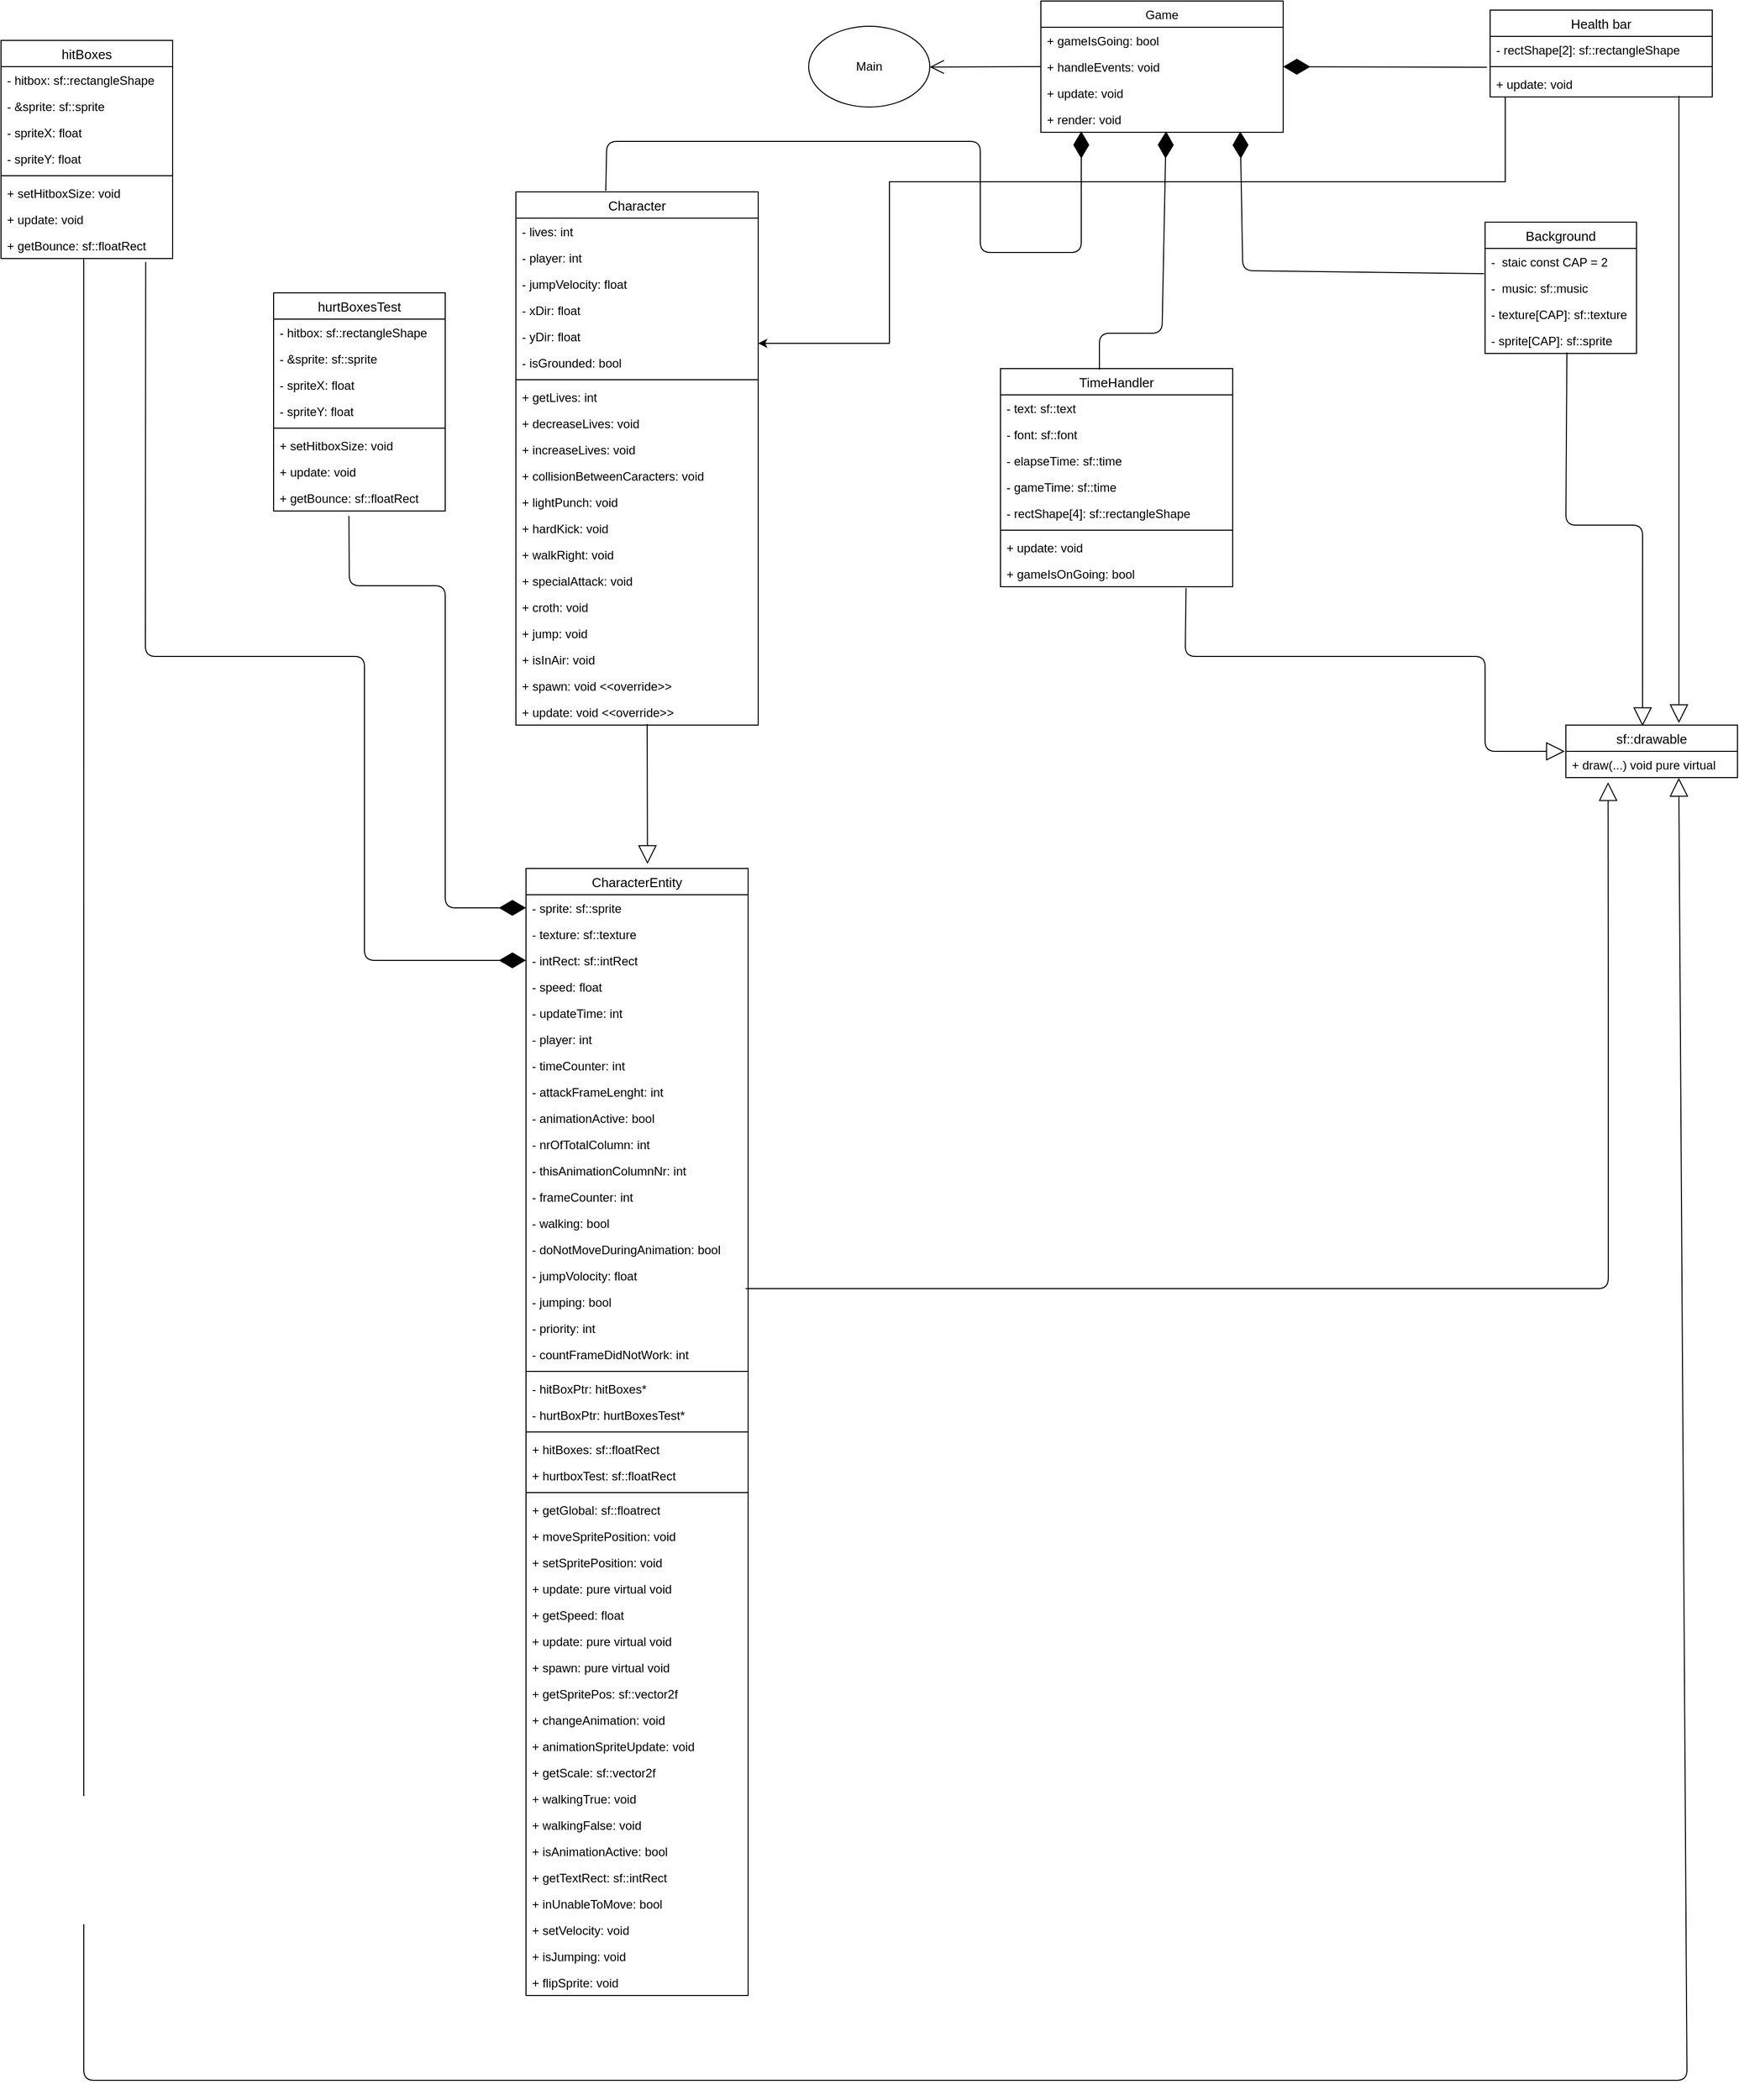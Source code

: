 <mxfile version="12.7.9" type="onedrive"><diagram id="WWzCPQltFEnrbW9hUA-q" name="Page-1"><mxGraphModel dx="2812" dy="794" grid="1" gridSize="10" guides="1" tooltips="1" connect="1" arrows="1" fold="1" page="1" pageScale="1" pageWidth="1390" pageHeight="980" math="0" shadow="0"><root><mxCell id="0"/><mxCell id="1" parent="0"/><mxCell id="LMRcSVB_osaFo1im_X2i-2" value="Main" style="ellipse;whiteSpace=wrap;html=1;" parent="1" vertex="1"><mxGeometry x="370" y="56" width="120" height="80" as="geometry"/></mxCell><mxCell id="LMRcSVB_osaFo1im_X2i-24" value="Game" style="swimlane;fontStyle=0;childLayout=stackLayout;horizontal=1;startSize=26;fillColor=none;horizontalStack=0;resizeParent=1;resizeParentMax=0;resizeLast=0;collapsible=1;marginBottom=0;" parent="1" vertex="1"><mxGeometry x="600" y="31" width="240" height="130" as="geometry"/></mxCell><mxCell id="LMRcSVB_osaFo1im_X2i-25" value="+ gameIsGoing: bool" style="text;strokeColor=none;fillColor=none;align=left;verticalAlign=top;spacingLeft=4;spacingRight=4;overflow=hidden;rotatable=0;points=[[0,0.5],[1,0.5]];portConstraint=eastwest;" parent="LMRcSVB_osaFo1im_X2i-24" vertex="1"><mxGeometry y="26" width="240" height="26" as="geometry"/></mxCell><mxCell id="LMRcSVB_osaFo1im_X2i-26" value="+ handleEvents: void" style="text;strokeColor=none;fillColor=none;align=left;verticalAlign=top;spacingLeft=4;spacingRight=4;overflow=hidden;rotatable=0;points=[[0,0.5],[1,0.5]];portConstraint=eastwest;" parent="LMRcSVB_osaFo1im_X2i-24" vertex="1"><mxGeometry y="52" width="240" height="26" as="geometry"/></mxCell><mxCell id="LMRcSVB_osaFo1im_X2i-27" value="+ update: void" style="text;strokeColor=none;fillColor=none;align=left;verticalAlign=top;spacingLeft=4;spacingRight=4;overflow=hidden;rotatable=0;points=[[0,0.5],[1,0.5]];portConstraint=eastwest;" parent="LMRcSVB_osaFo1im_X2i-24" vertex="1"><mxGeometry y="78" width="240" height="26" as="geometry"/></mxCell><mxCell id="LMRcSVB_osaFo1im_X2i-28" value="+ render: void" style="text;strokeColor=none;fillColor=none;align=left;verticalAlign=top;spacingLeft=4;spacingRight=4;overflow=hidden;rotatable=0;points=[[0,0.5],[1,0.5]];portConstraint=eastwest;" parent="LMRcSVB_osaFo1im_X2i-24" vertex="1"><mxGeometry y="104" width="240" height="26" as="geometry"/></mxCell><mxCell id="LMRcSVB_osaFo1im_X2i-35" value="" style="endArrow=open;endFill=1;endSize=12;html=1;exitX=0;exitY=0.5;exitDx=0;exitDy=0;" parent="1" source="LMRcSVB_osaFo1im_X2i-26" target="LMRcSVB_osaFo1im_X2i-2" edge="1"><mxGeometry width="160" relative="1" as="geometry"><mxPoint x="150" y="260" as="sourcePoint"/><mxPoint x="310" y="260" as="targetPoint"/></mxGeometry></mxCell><mxCell id="LMRcSVB_osaFo1im_X2i-41" value="sf::drawable" style="swimlane;fontStyle=0;childLayout=stackLayout;horizontal=1;startSize=26;fillColor=none;horizontalStack=0;resizeParent=1;resizeParentMax=0;resizeLast=0;collapsible=1;marginBottom=0;fontSize=13;" parent="1" vertex="1"><mxGeometry x="1120" y="748" width="170" height="52" as="geometry"/></mxCell><mxCell id="LMRcSVB_osaFo1im_X2i-42" value="+ draw(...) void pure virtual" style="text;strokeColor=none;fillColor=none;align=left;verticalAlign=top;spacingLeft=4;spacingRight=4;overflow=hidden;rotatable=0;points=[[0,0.5],[1,0.5]];portConstraint=eastwest;" parent="LMRcSVB_osaFo1im_X2i-41" vertex="1"><mxGeometry y="26" width="170" height="26" as="geometry"/></mxCell><mxCell id="LMRcSVB_osaFo1im_X2i-52" value="CharacterEntity" style="swimlane;fontStyle=0;childLayout=stackLayout;horizontal=1;startSize=26;fillColor=none;horizontalStack=0;resizeParent=1;resizeParentMax=0;resizeLast=0;collapsible=1;marginBottom=0;fontSize=13;" parent="1" vertex="1"><mxGeometry x="90" y="890" width="220" height="1116" as="geometry"/></mxCell><mxCell id="HBQKg7dXi0NKFCCi0tO9-3" value="- sprite: sf::sprite" style="text;strokeColor=none;fillColor=none;align=left;verticalAlign=top;spacingLeft=4;spacingRight=4;overflow=hidden;rotatable=0;points=[[0,0.5],[1,0.5]];portConstraint=eastwest;" parent="LMRcSVB_osaFo1im_X2i-52" vertex="1"><mxGeometry y="26" width="220" height="26" as="geometry"/></mxCell><mxCell id="PiTgSGldpivIbdZyweB_-21" value="- texture: sf::texture" style="text;strokeColor=none;fillColor=none;align=left;verticalAlign=top;spacingLeft=4;spacingRight=4;overflow=hidden;rotatable=0;points=[[0,0.5],[1,0.5]];portConstraint=eastwest;" parent="LMRcSVB_osaFo1im_X2i-52" vertex="1"><mxGeometry y="52" width="220" height="26" as="geometry"/></mxCell><mxCell id="fi8nSVGCdyMF3iaMZ13h-1" value="- intRect: sf::intRect" style="text;strokeColor=none;fillColor=none;align=left;verticalAlign=top;spacingLeft=4;spacingRight=4;overflow=hidden;rotatable=0;points=[[0,0.5],[1,0.5]];portConstraint=eastwest;" parent="LMRcSVB_osaFo1im_X2i-52" vertex="1"><mxGeometry y="78" width="220" height="26" as="geometry"/></mxCell><mxCell id="HBQKg7dXi0NKFCCi0tO9-72" value="- speed: float&#10;" style="text;strokeColor=none;fillColor=none;align=left;verticalAlign=top;spacingLeft=4;spacingRight=4;overflow=hidden;rotatable=0;points=[[0,0.5],[1,0.5]];portConstraint=eastwest;" parent="LMRcSVB_osaFo1im_X2i-52" vertex="1"><mxGeometry y="104" width="220" height="26" as="geometry"/></mxCell><mxCell id="Xiq-5YC4yZ4R9jLgigFJ-1" value="- updateTime: int&#10;" style="text;strokeColor=none;fillColor=none;align=left;verticalAlign=top;spacingLeft=4;spacingRight=4;overflow=hidden;rotatable=0;points=[[0,0.5],[1,0.5]];portConstraint=eastwest;" parent="LMRcSVB_osaFo1im_X2i-52" vertex="1"><mxGeometry y="130" width="220" height="26" as="geometry"/></mxCell><mxCell id="Xiq-5YC4yZ4R9jLgigFJ-2" value="- player: int&#10;" style="text;strokeColor=none;fillColor=none;align=left;verticalAlign=top;spacingLeft=4;spacingRight=4;overflow=hidden;rotatable=0;points=[[0,0.5],[1,0.5]];portConstraint=eastwest;" parent="LMRcSVB_osaFo1im_X2i-52" vertex="1"><mxGeometry y="156" width="220" height="26" as="geometry"/></mxCell><mxCell id="Xiq-5YC4yZ4R9jLgigFJ-4" value="- timeCounter: int&#10;" style="text;strokeColor=none;fillColor=none;align=left;verticalAlign=top;spacingLeft=4;spacingRight=4;overflow=hidden;rotatable=0;points=[[0,0.5],[1,0.5]];portConstraint=eastwest;" parent="LMRcSVB_osaFo1im_X2i-52" vertex="1"><mxGeometry y="182" width="220" height="26" as="geometry"/></mxCell><mxCell id="Xiq-5YC4yZ4R9jLgigFJ-3" value="- attackFrameLenght: int&#10;" style="text;strokeColor=none;fillColor=none;align=left;verticalAlign=top;spacingLeft=4;spacingRight=4;overflow=hidden;rotatable=0;points=[[0,0.5],[1,0.5]];portConstraint=eastwest;" parent="LMRcSVB_osaFo1im_X2i-52" vertex="1"><mxGeometry y="208" width="220" height="26" as="geometry"/></mxCell><mxCell id="Xiq-5YC4yZ4R9jLgigFJ-7" value="- animationActive: bool&#10;" style="text;strokeColor=none;fillColor=none;align=left;verticalAlign=top;spacingLeft=4;spacingRight=4;overflow=hidden;rotatable=0;points=[[0,0.5],[1,0.5]];portConstraint=eastwest;" parent="LMRcSVB_osaFo1im_X2i-52" vertex="1"><mxGeometry y="234" width="220" height="26" as="geometry"/></mxCell><mxCell id="Xiq-5YC4yZ4R9jLgigFJ-6" value="- nrOfTotalColumn: int&#10;" style="text;strokeColor=none;fillColor=none;align=left;verticalAlign=top;spacingLeft=4;spacingRight=4;overflow=hidden;rotatable=0;points=[[0,0.5],[1,0.5]];portConstraint=eastwest;" parent="LMRcSVB_osaFo1im_X2i-52" vertex="1"><mxGeometry y="260" width="220" height="26" as="geometry"/></mxCell><mxCell id="Xiq-5YC4yZ4R9jLgigFJ-8" value="- thisAnimationColumnNr: int&#10;" style="text;strokeColor=none;fillColor=none;align=left;verticalAlign=top;spacingLeft=4;spacingRight=4;overflow=hidden;rotatable=0;points=[[0,0.5],[1,0.5]];portConstraint=eastwest;" parent="LMRcSVB_osaFo1im_X2i-52" vertex="1"><mxGeometry y="286" width="220" height="26" as="geometry"/></mxCell><mxCell id="Xiq-5YC4yZ4R9jLgigFJ-5" value="- frameCounter: int&#10;" style="text;strokeColor=none;fillColor=none;align=left;verticalAlign=top;spacingLeft=4;spacingRight=4;overflow=hidden;rotatable=0;points=[[0,0.5],[1,0.5]];portConstraint=eastwest;" parent="LMRcSVB_osaFo1im_X2i-52" vertex="1"><mxGeometry y="312" width="220" height="26" as="geometry"/></mxCell><mxCell id="Xiq-5YC4yZ4R9jLgigFJ-37" value="- walking: bool&#10;" style="text;strokeColor=none;fillColor=none;align=left;verticalAlign=top;spacingLeft=4;spacingRight=4;overflow=hidden;rotatable=0;points=[[0,0.5],[1,0.5]];portConstraint=eastwest;" parent="LMRcSVB_osaFo1im_X2i-52" vertex="1"><mxGeometry y="338" width="220" height="26" as="geometry"/></mxCell><mxCell id="Xiq-5YC4yZ4R9jLgigFJ-40" value="- doNotMoveDuringAnimation: bool" style="text;strokeColor=none;fillColor=none;align=left;verticalAlign=top;spacingLeft=4;spacingRight=4;overflow=hidden;rotatable=0;points=[[0,0.5],[1,0.5]];portConstraint=eastwest;" parent="LMRcSVB_osaFo1im_X2i-52" vertex="1"><mxGeometry y="364" width="220" height="26" as="geometry"/></mxCell><mxCell id="Xiq-5YC4yZ4R9jLgigFJ-39" value="- jumpVolocity: float&#10;" style="text;strokeColor=none;fillColor=none;align=left;verticalAlign=top;spacingLeft=4;spacingRight=4;overflow=hidden;rotatable=0;points=[[0,0.5],[1,0.5]];portConstraint=eastwest;" parent="LMRcSVB_osaFo1im_X2i-52" vertex="1"><mxGeometry y="390" width="220" height="26" as="geometry"/></mxCell><mxCell id="Xiq-5YC4yZ4R9jLgigFJ-42" value="- jumping: bool&#10;" style="text;strokeColor=none;fillColor=none;align=left;verticalAlign=top;spacingLeft=4;spacingRight=4;overflow=hidden;rotatable=0;points=[[0,0.5],[1,0.5]];portConstraint=eastwest;" parent="LMRcSVB_osaFo1im_X2i-52" vertex="1"><mxGeometry y="416" width="220" height="26" as="geometry"/></mxCell><mxCell id="Xiq-5YC4yZ4R9jLgigFJ-41" value="- priority: int&#10;" style="text;strokeColor=none;fillColor=none;align=left;verticalAlign=top;spacingLeft=4;spacingRight=4;overflow=hidden;rotatable=0;points=[[0,0.5],[1,0.5]];portConstraint=eastwest;" parent="LMRcSVB_osaFo1im_X2i-52" vertex="1"><mxGeometry y="442" width="220" height="26" as="geometry"/></mxCell><mxCell id="Xiq-5YC4yZ4R9jLgigFJ-38" value="- countFrameDidNotWork: int&#10;" style="text;strokeColor=none;fillColor=none;align=left;verticalAlign=top;spacingLeft=4;spacingRight=4;overflow=hidden;rotatable=0;points=[[0,0.5],[1,0.5]];portConstraint=eastwest;" parent="LMRcSVB_osaFo1im_X2i-52" vertex="1"><mxGeometry y="468" width="220" height="26" as="geometry"/></mxCell><mxCell id="fi8nSVGCdyMF3iaMZ13h-3" value="" style="line;strokeWidth=1;fillColor=none;align=left;verticalAlign=middle;spacingTop=-1;spacingLeft=3;spacingRight=3;rotatable=0;labelPosition=right;points=[];portConstraint=eastwest;" parent="LMRcSVB_osaFo1im_X2i-52" vertex="1"><mxGeometry y="494" width="220" height="8" as="geometry"/></mxCell><mxCell id="HBQKg7dXi0NKFCCi0tO9-66" value="- hitBoxPtr: hitBoxes*" style="text;strokeColor=none;fillColor=none;align=left;verticalAlign=top;spacingLeft=4;spacingRight=4;overflow=hidden;rotatable=0;points=[[0,0.5],[1,0.5]];portConstraint=eastwest;" parent="LMRcSVB_osaFo1im_X2i-52" vertex="1"><mxGeometry y="502" width="220" height="26" as="geometry"/></mxCell><mxCell id="HBQKg7dXi0NKFCCi0tO9-67" value="- hurtBoxPtr: hurtBoxesTest*" style="text;strokeColor=none;fillColor=none;align=left;verticalAlign=top;spacingLeft=4;spacingRight=4;overflow=hidden;rotatable=0;points=[[0,0.5],[1,0.5]];portConstraint=eastwest;" parent="LMRcSVB_osaFo1im_X2i-52" vertex="1"><mxGeometry y="528" width="220" height="26" as="geometry"/></mxCell><mxCell id="LMRcSVB_osaFo1im_X2i-56" value="" style="line;strokeWidth=1;fillColor=none;align=left;verticalAlign=middle;spacingTop=-1;spacingLeft=3;spacingRight=3;rotatable=0;labelPosition=right;points=[];portConstraint=eastwest;" parent="LMRcSVB_osaFo1im_X2i-52" vertex="1"><mxGeometry y="554" width="220" height="8" as="geometry"/></mxCell><mxCell id="HBQKg7dXi0NKFCCi0tO9-65" value="+ hitBoxes: sf::floatRect" style="text;strokeColor=none;fillColor=none;align=left;verticalAlign=top;spacingLeft=4;spacingRight=4;overflow=hidden;rotatable=0;points=[[0,0.5],[1,0.5]];portConstraint=eastwest;" parent="LMRcSVB_osaFo1im_X2i-52" vertex="1"><mxGeometry y="562" width="220" height="26" as="geometry"/></mxCell><mxCell id="HBQKg7dXi0NKFCCi0tO9-64" value="+ hurtboxTest: sf::floatRect" style="text;strokeColor=none;fillColor=none;align=left;verticalAlign=top;spacingLeft=4;spacingRight=4;overflow=hidden;rotatable=0;points=[[0,0.5],[1,0.5]];portConstraint=eastwest;" parent="LMRcSVB_osaFo1im_X2i-52" vertex="1"><mxGeometry y="588" width="220" height="26" as="geometry"/></mxCell><mxCell id="fi8nSVGCdyMF3iaMZ13h-4" value="" style="line;strokeWidth=1;fillColor=none;align=left;verticalAlign=middle;spacingTop=-1;spacingLeft=3;spacingRight=3;rotatable=0;labelPosition=right;points=[];portConstraint=eastwest;" parent="LMRcSVB_osaFo1im_X2i-52" vertex="1"><mxGeometry y="614" width="220" height="8" as="geometry"/></mxCell><mxCell id="HBQKg7dXi0NKFCCi0tO9-38" value="+ getGlobal: sf::floatrect" style="text;strokeColor=none;fillColor=none;align=left;verticalAlign=top;spacingLeft=4;spacingRight=4;overflow=hidden;rotatable=0;points=[[0,0.5],[1,0.5]];portConstraint=eastwest;" parent="LMRcSVB_osaFo1im_X2i-52" vertex="1"><mxGeometry y="622" width="220" height="26" as="geometry"/></mxCell><mxCell id="4LNXNuUcgTWRVdpZX7Eo-44" value="+ moveSpritePosition: void" style="text;strokeColor=none;fillColor=none;align=left;verticalAlign=top;spacingLeft=4;spacingRight=4;overflow=hidden;rotatable=0;points=[[0,0.5],[1,0.5]];portConstraint=eastwest;" parent="LMRcSVB_osaFo1im_X2i-52" vertex="1"><mxGeometry y="648" width="220" height="26" as="geometry"/></mxCell><mxCell id="4LNXNuUcgTWRVdpZX7Eo-42" value="+ setSpritePosition: void" style="text;strokeColor=none;fillColor=none;align=left;verticalAlign=top;spacingLeft=4;spacingRight=4;overflow=hidden;rotatable=0;points=[[0,0.5],[1,0.5]];portConstraint=eastwest;" parent="LMRcSVB_osaFo1im_X2i-52" vertex="1"><mxGeometry y="674" width="220" height="26" as="geometry"/></mxCell><mxCell id="LMRcSVB_osaFo1im_X2i-60" style="edgeStyle=none;orthogonalLoop=1;jettySize=auto;html=1;exitX=1;exitY=0.5;exitDx=0;exitDy=0;endArrow=block;endFill=0;endSize=16;fontSize=13;" parent="LMRcSVB_osaFo1im_X2i-52" edge="1"><mxGeometry relative="1" as="geometry"><mxPoint x="170.0" y="91" as="sourcePoint"/><mxPoint x="170.0" y="91" as="targetPoint"/></mxGeometry></mxCell><mxCell id="gFU6QSMoWUABKYq-OTBK-3" value="+ update: pure virtual void" style="text;strokeColor=none;fillColor=none;align=left;verticalAlign=top;spacingLeft=4;spacingRight=4;overflow=hidden;rotatable=0;points=[[0,0.5],[1,0.5]];portConstraint=eastwest;" parent="LMRcSVB_osaFo1im_X2i-52" vertex="1"><mxGeometry y="700" width="220" height="26" as="geometry"/></mxCell><mxCell id="Xiq-5YC4yZ4R9jLgigFJ-43" value="+ getSpeed: float" style="text;strokeColor=none;fillColor=none;align=left;verticalAlign=top;spacingLeft=4;spacingRight=4;overflow=hidden;rotatable=0;points=[[0,0.5],[1,0.5]];portConstraint=eastwest;" parent="LMRcSVB_osaFo1im_X2i-52" vertex="1"><mxGeometry y="726" width="220" height="26" as="geometry"/></mxCell><mxCell id="Xiq-5YC4yZ4R9jLgigFJ-45" value="+ update: pure virtual void" style="text;strokeColor=none;fillColor=none;align=left;verticalAlign=top;spacingLeft=4;spacingRight=4;overflow=hidden;rotatable=0;points=[[0,0.5],[1,0.5]];portConstraint=eastwest;" parent="LMRcSVB_osaFo1im_X2i-52" vertex="1"><mxGeometry y="752" width="220" height="26" as="geometry"/></mxCell><mxCell id="Xiq-5YC4yZ4R9jLgigFJ-44" value="+ spawn: pure virtual void" style="text;strokeColor=none;fillColor=none;align=left;verticalAlign=top;spacingLeft=4;spacingRight=4;overflow=hidden;rotatable=0;points=[[0,0.5],[1,0.5]];portConstraint=eastwest;" parent="LMRcSVB_osaFo1im_X2i-52" vertex="1"><mxGeometry y="778" width="220" height="26" as="geometry"/></mxCell><mxCell id="Xiq-5YC4yZ4R9jLgigFJ-46" value="+ getSpritePos: sf::vector2f" style="text;strokeColor=none;fillColor=none;align=left;verticalAlign=top;spacingLeft=4;spacingRight=4;overflow=hidden;rotatable=0;points=[[0,0.5],[1,0.5]];portConstraint=eastwest;" parent="LMRcSVB_osaFo1im_X2i-52" vertex="1"><mxGeometry y="804" width="220" height="26" as="geometry"/></mxCell><mxCell id="Xiq-5YC4yZ4R9jLgigFJ-48" value="+ changeAnimation: void" style="text;strokeColor=none;fillColor=none;align=left;verticalAlign=top;spacingLeft=4;spacingRight=4;overflow=hidden;rotatable=0;points=[[0,0.5],[1,0.5]];portConstraint=eastwest;" parent="LMRcSVB_osaFo1im_X2i-52" vertex="1"><mxGeometry y="830" width="220" height="26" as="geometry"/></mxCell><mxCell id="Xiq-5YC4yZ4R9jLgigFJ-49" value="+ animationSpriteUpdate: void" style="text;strokeColor=none;fillColor=none;align=left;verticalAlign=top;spacingLeft=4;spacingRight=4;overflow=hidden;rotatable=0;points=[[0,0.5],[1,0.5]];portConstraint=eastwest;" parent="LMRcSVB_osaFo1im_X2i-52" vertex="1"><mxGeometry y="856" width="220" height="26" as="geometry"/></mxCell><mxCell id="Xiq-5YC4yZ4R9jLgigFJ-50" value="+ getScale: sf::vector2f" style="text;strokeColor=none;fillColor=none;align=left;verticalAlign=top;spacingLeft=4;spacingRight=4;overflow=hidden;rotatable=0;points=[[0,0.5],[1,0.5]];portConstraint=eastwest;" parent="LMRcSVB_osaFo1im_X2i-52" vertex="1"><mxGeometry y="882" width="220" height="26" as="geometry"/></mxCell><mxCell id="Xiq-5YC4yZ4R9jLgigFJ-51" value="+ walkingTrue: void" style="text;strokeColor=none;fillColor=none;align=left;verticalAlign=top;spacingLeft=4;spacingRight=4;overflow=hidden;rotatable=0;points=[[0,0.5],[1,0.5]];portConstraint=eastwest;" parent="LMRcSVB_osaFo1im_X2i-52" vertex="1"><mxGeometry y="908" width="220" height="26" as="geometry"/></mxCell><mxCell id="Xiq-5YC4yZ4R9jLgigFJ-52" value="+ walkingFalse: void" style="text;strokeColor=none;fillColor=none;align=left;verticalAlign=top;spacingLeft=4;spacingRight=4;overflow=hidden;rotatable=0;points=[[0,0.5],[1,0.5]];portConstraint=eastwest;" parent="LMRcSVB_osaFo1im_X2i-52" vertex="1"><mxGeometry y="934" width="220" height="26" as="geometry"/></mxCell><mxCell id="Xiq-5YC4yZ4R9jLgigFJ-53" value="+ isAnimationActive: bool" style="text;strokeColor=none;fillColor=none;align=left;verticalAlign=top;spacingLeft=4;spacingRight=4;overflow=hidden;rotatable=0;points=[[0,0.5],[1,0.5]];portConstraint=eastwest;" parent="LMRcSVB_osaFo1im_X2i-52" vertex="1"><mxGeometry y="960" width="220" height="26" as="geometry"/></mxCell><mxCell id="Xiq-5YC4yZ4R9jLgigFJ-54" value="+ getTextRect: sf::intRect" style="text;strokeColor=none;fillColor=none;align=left;verticalAlign=top;spacingLeft=4;spacingRight=4;overflow=hidden;rotatable=0;points=[[0,0.5],[1,0.5]];portConstraint=eastwest;" parent="LMRcSVB_osaFo1im_X2i-52" vertex="1"><mxGeometry y="986" width="220" height="26" as="geometry"/></mxCell><mxCell id="Xiq-5YC4yZ4R9jLgigFJ-55" value="+ inUnableToMove: bool" style="text;strokeColor=none;fillColor=none;align=left;verticalAlign=top;spacingLeft=4;spacingRight=4;overflow=hidden;rotatable=0;points=[[0,0.5],[1,0.5]];portConstraint=eastwest;" parent="LMRcSVB_osaFo1im_X2i-52" vertex="1"><mxGeometry y="1012" width="220" height="26" as="geometry"/></mxCell><mxCell id="Xiq-5YC4yZ4R9jLgigFJ-56" value="+ setVelocity: void" style="text;strokeColor=none;fillColor=none;align=left;verticalAlign=top;spacingLeft=4;spacingRight=4;overflow=hidden;rotatable=0;points=[[0,0.5],[1,0.5]];portConstraint=eastwest;" parent="LMRcSVB_osaFo1im_X2i-52" vertex="1"><mxGeometry y="1038" width="220" height="26" as="geometry"/></mxCell><mxCell id="Xiq-5YC4yZ4R9jLgigFJ-57" value="+ isJumping: void" style="text;strokeColor=none;fillColor=none;align=left;verticalAlign=top;spacingLeft=4;spacingRight=4;overflow=hidden;rotatable=0;points=[[0,0.5],[1,0.5]];portConstraint=eastwest;" parent="LMRcSVB_osaFo1im_X2i-52" vertex="1"><mxGeometry y="1064" width="220" height="26" as="geometry"/></mxCell><mxCell id="Xiq-5YC4yZ4R9jLgigFJ-58" value="+ flipSprite: void" style="text;strokeColor=none;fillColor=none;align=left;verticalAlign=top;spacingLeft=4;spacingRight=4;overflow=hidden;rotatable=0;points=[[0,0.5],[1,0.5]];portConstraint=eastwest;" parent="LMRcSVB_osaFo1im_X2i-52" vertex="1"><mxGeometry y="1090" width="220" height="26" as="geometry"/></mxCell><mxCell id="PiTgSGldpivIbdZyweB_-50" style="edgeStyle=none;orthogonalLoop=1;jettySize=auto;html=1;entryX=0.447;entryY=0.019;entryDx=0;entryDy=0;endArrow=block;endFill=0;endSize=16;entryPerimeter=0;exitX=0.54;exitY=0.962;exitDx=0;exitDy=0;exitPerimeter=0;" parent="1" source="LMRcSVB_osaFo1im_X2i-68" target="LMRcSVB_osaFo1im_X2i-41" edge="1"><mxGeometry relative="1" as="geometry"><mxPoint x="1120" y="354" as="sourcePoint"/><Array as="points"><mxPoint x="1120" y="550"/><mxPoint x="1196" y="550"/></Array></mxGeometry></mxCell><mxCell id="LMRcSVB_osaFo1im_X2i-65" value="Background" style="swimlane;fontStyle=0;childLayout=stackLayout;horizontal=1;startSize=26;fillColor=none;horizontalStack=0;resizeParent=1;resizeParentMax=0;resizeLast=0;collapsible=1;marginBottom=0;fontSize=13;" parent="1" vertex="1"><mxGeometry x="1040" y="250" width="150" height="130" as="geometry"/></mxCell><mxCell id="Xiq-5YC4yZ4R9jLgigFJ-83" value="-  staic const CAP = 2" style="text;strokeColor=none;fillColor=none;align=left;verticalAlign=top;spacingLeft=4;spacingRight=4;overflow=hidden;rotatable=0;points=[[0,0.5],[1,0.5]];portConstraint=eastwest;" parent="LMRcSVB_osaFo1im_X2i-65" vertex="1"><mxGeometry y="26" width="150" height="26" as="geometry"/></mxCell><mxCell id="LMRcSVB_osaFo1im_X2i-66" value="-  music: sf::music" style="text;strokeColor=none;fillColor=none;align=left;verticalAlign=top;spacingLeft=4;spacingRight=4;overflow=hidden;rotatable=0;points=[[0,0.5],[1,0.5]];portConstraint=eastwest;" parent="LMRcSVB_osaFo1im_X2i-65" vertex="1"><mxGeometry y="52" width="150" height="26" as="geometry"/></mxCell><mxCell id="LMRcSVB_osaFo1im_X2i-67" value="- texture[CAP]: sf::texture" style="text;strokeColor=none;fillColor=none;align=left;verticalAlign=top;spacingLeft=4;spacingRight=4;overflow=hidden;rotatable=0;points=[[0,0.5],[1,0.5]];portConstraint=eastwest;" parent="LMRcSVB_osaFo1im_X2i-65" vertex="1"><mxGeometry y="78" width="150" height="26" as="geometry"/></mxCell><mxCell id="LMRcSVB_osaFo1im_X2i-68" value="- sprite[CAP]: sf::sprite" style="text;strokeColor=none;fillColor=none;align=left;verticalAlign=top;spacingLeft=4;spacingRight=4;overflow=hidden;rotatable=0;points=[[0,0.5],[1,0.5]];portConstraint=eastwest;" parent="LMRcSVB_osaFo1im_X2i-65" vertex="1"><mxGeometry y="104" width="150" height="26" as="geometry"/></mxCell><mxCell id="LMRcSVB_osaFo1im_X2i-72" value="TimeHandler" style="swimlane;fontStyle=0;childLayout=stackLayout;horizontal=1;startSize=26;fillColor=none;horizontalStack=0;resizeParent=1;resizeParentMax=0;resizeLast=0;collapsible=1;marginBottom=0;fontSize=13;" parent="1" vertex="1"><mxGeometry x="560" y="395" width="230" height="216" as="geometry"/></mxCell><mxCell id="LMRcSVB_osaFo1im_X2i-74" value="- text: sf::text" style="text;strokeColor=none;fillColor=none;align=left;verticalAlign=top;spacingLeft=4;spacingRight=4;overflow=hidden;rotatable=0;points=[[0,0.5],[1,0.5]];portConstraint=eastwest;" parent="LMRcSVB_osaFo1im_X2i-72" vertex="1"><mxGeometry y="26" width="230" height="26" as="geometry"/></mxCell><mxCell id="Xiq-5YC4yZ4R9jLgigFJ-84" value="- font: sf::font" style="text;strokeColor=none;fillColor=none;align=left;verticalAlign=top;spacingLeft=4;spacingRight=4;overflow=hidden;rotatable=0;points=[[0,0.5],[1,0.5]];portConstraint=eastwest;" parent="LMRcSVB_osaFo1im_X2i-72" vertex="1"><mxGeometry y="52" width="230" height="26" as="geometry"/></mxCell><mxCell id="Xiq-5YC4yZ4R9jLgigFJ-85" value="- elapseTime: sf::time" style="text;strokeColor=none;fillColor=none;align=left;verticalAlign=top;spacingLeft=4;spacingRight=4;overflow=hidden;rotatable=0;points=[[0,0.5],[1,0.5]];portConstraint=eastwest;" parent="LMRcSVB_osaFo1im_X2i-72" vertex="1"><mxGeometry y="78" width="230" height="26" as="geometry"/></mxCell><mxCell id="Xiq-5YC4yZ4R9jLgigFJ-86" value="- gameTime: sf::time" style="text;strokeColor=none;fillColor=none;align=left;verticalAlign=top;spacingLeft=4;spacingRight=4;overflow=hidden;rotatable=0;points=[[0,0.5],[1,0.5]];portConstraint=eastwest;" parent="LMRcSVB_osaFo1im_X2i-72" vertex="1"><mxGeometry y="104" width="230" height="26" as="geometry"/></mxCell><mxCell id="Xiq-5YC4yZ4R9jLgigFJ-87" value="- rectShape[4]: sf::rectangleShape" style="text;strokeColor=none;fillColor=none;align=left;verticalAlign=top;spacingLeft=4;spacingRight=4;overflow=hidden;rotatable=0;points=[[0,0.5],[1,0.5]];portConstraint=eastwest;" parent="LMRcSVB_osaFo1im_X2i-72" vertex="1"><mxGeometry y="130" width="230" height="26" as="geometry"/></mxCell><mxCell id="LMRcSVB_osaFo1im_X2i-110" value="" style="line;strokeWidth=1;fillColor=none;align=left;verticalAlign=middle;spacingTop=-1;spacingLeft=3;spacingRight=3;rotatable=0;labelPosition=right;points=[];portConstraint=eastwest;" parent="LMRcSVB_osaFo1im_X2i-72" vertex="1"><mxGeometry y="156" width="230" height="8" as="geometry"/></mxCell><mxCell id="LMRcSVB_osaFo1im_X2i-94" value="+ update: void " style="text;strokeColor=none;fillColor=none;align=left;verticalAlign=top;spacingLeft=4;spacingRight=4;overflow=hidden;rotatable=0;points=[[0,0.5],[1,0.5]];portConstraint=eastwest;" parent="LMRcSVB_osaFo1im_X2i-72" vertex="1"><mxGeometry y="164" width="230" height="26" as="geometry"/></mxCell><mxCell id="LMRcSVB_osaFo1im_X2i-96" value="+ gameIsOnGoing: bool" style="text;strokeColor=none;fillColor=none;align=left;verticalAlign=top;spacingLeft=4;spacingRight=4;overflow=hidden;rotatable=0;points=[[0,0.5],[1,0.5]];portConstraint=eastwest;" parent="LMRcSVB_osaFo1im_X2i-72" vertex="1"><mxGeometry y="190" width="230" height="26" as="geometry"/></mxCell><mxCell id="PiTgSGldpivIbdZyweB_-49" style="edgeStyle=none;orthogonalLoop=1;jettySize=auto;html=1;endArrow=block;endFill=0;endSize=16;exitX=0.85;exitY=0.962;exitDx=0;exitDy=0;exitPerimeter=0;" parent="1" source="LMRcSVB_osaFo1im_X2i-101" edge="1"><mxGeometry relative="1" as="geometry"><mxPoint x="1232" y="746" as="targetPoint"/><mxPoint x="1230.02" y="152" as="sourcePoint"/></mxGeometry></mxCell><mxCell id="t2fwZPBbzVKiT54I1q64-2" style="edgeStyle=orthogonalEdgeStyle;rounded=0;orthogonalLoop=1;jettySize=auto;html=1;entryX=1;entryY=0.769;entryDx=0;entryDy=0;entryPerimeter=0;" edge="1" parent="1" source="LMRcSVB_osaFo1im_X2i-99" target="Xiq-5YC4yZ4R9jLgigFJ-59"><mxGeometry relative="1" as="geometry"><Array as="points"><mxPoint x="1060" y="210"/><mxPoint x="450" y="210"/><mxPoint x="450" y="370"/></Array></mxGeometry></mxCell><mxCell id="LMRcSVB_osaFo1im_X2i-99" value="Health bar" style="swimlane;fontStyle=0;childLayout=stackLayout;horizontal=1;startSize=26;fillColor=none;horizontalStack=0;resizeParent=1;resizeParentMax=0;resizeLast=0;collapsible=1;marginBottom=0;fontSize=13;" parent="1" vertex="1"><mxGeometry x="1045" y="40" width="220" height="86" as="geometry"/></mxCell><mxCell id="LMRcSVB_osaFo1im_X2i-100" value="- rectShape[2]: sf::rectangleShape" style="text;strokeColor=none;fillColor=none;align=left;verticalAlign=top;spacingLeft=4;spacingRight=4;overflow=hidden;rotatable=0;points=[[0,0.5],[1,0.5]];portConstraint=eastwest;" parent="LMRcSVB_osaFo1im_X2i-99" vertex="1"><mxGeometry y="26" width="220" height="26" as="geometry"/></mxCell><mxCell id="LMRcSVB_osaFo1im_X2i-105" value="" style="line;strokeWidth=1;fillColor=none;align=left;verticalAlign=middle;spacingTop=-1;spacingLeft=3;spacingRight=3;rotatable=0;labelPosition=right;points=[];portConstraint=eastwest;" parent="LMRcSVB_osaFo1im_X2i-99" vertex="1"><mxGeometry y="52" width="220" height="8" as="geometry"/></mxCell><mxCell id="LMRcSVB_osaFo1im_X2i-101" value="+ update: void" style="text;strokeColor=none;fillColor=none;align=left;verticalAlign=top;spacingLeft=4;spacingRight=4;overflow=hidden;rotatable=0;points=[[0,0.5],[1,0.5]];portConstraint=eastwest;" parent="LMRcSVB_osaFo1im_X2i-99" vertex="1"><mxGeometry y="60" width="220" height="26" as="geometry"/></mxCell><mxCell id="PiTgSGldpivIbdZyweB_-2" value="Character" style="swimlane;fontStyle=0;childLayout=stackLayout;horizontal=1;startSize=26;fillColor=none;horizontalStack=0;resizeParent=1;resizeParentMax=0;resizeLast=0;collapsible=1;marginBottom=0;fontSize=13;" parent="1" vertex="1"><mxGeometry x="80" y="220" width="240" height="528" as="geometry"/></mxCell><mxCell id="Xiq-5YC4yZ4R9jLgigFJ-60" value="- lives: int" style="text;strokeColor=none;fillColor=none;align=left;verticalAlign=top;spacingLeft=4;spacingRight=4;overflow=hidden;rotatable=0;points=[[0,0.5],[1,0.5]];portConstraint=eastwest;" parent="PiTgSGldpivIbdZyweB_-2" vertex="1"><mxGeometry y="26" width="240" height="26" as="geometry"/></mxCell><mxCell id="PiTgSGldpivIbdZyweB_-9" value="- player: int" style="text;strokeColor=none;fillColor=none;align=left;verticalAlign=top;spacingLeft=4;spacingRight=4;overflow=hidden;rotatable=0;points=[[0,0.5],[1,0.5]];portConstraint=eastwest;" parent="PiTgSGldpivIbdZyweB_-2" vertex="1"><mxGeometry y="52" width="240" height="26" as="geometry"/></mxCell><mxCell id="Xiq-5YC4yZ4R9jLgigFJ-62" value="- jumpVelocity: float" style="text;strokeColor=none;fillColor=none;align=left;verticalAlign=top;spacingLeft=4;spacingRight=4;overflow=hidden;rotatable=0;points=[[0,0.5],[1,0.5]];portConstraint=eastwest;" parent="PiTgSGldpivIbdZyweB_-2" vertex="1"><mxGeometry y="78" width="240" height="26" as="geometry"/></mxCell><mxCell id="Xiq-5YC4yZ4R9jLgigFJ-63" value="- xDir: float" style="text;strokeColor=none;fillColor=none;align=left;verticalAlign=top;spacingLeft=4;spacingRight=4;overflow=hidden;rotatable=0;points=[[0,0.5],[1,0.5]];portConstraint=eastwest;" parent="PiTgSGldpivIbdZyweB_-2" vertex="1"><mxGeometry y="104" width="240" height="26" as="geometry"/></mxCell><mxCell id="Xiq-5YC4yZ4R9jLgigFJ-59" value="- yDir: float" style="text;strokeColor=none;fillColor=none;align=left;verticalAlign=top;spacingLeft=4;spacingRight=4;overflow=hidden;rotatable=0;points=[[0,0.5],[1,0.5]];portConstraint=eastwest;" parent="PiTgSGldpivIbdZyweB_-2" vertex="1"><mxGeometry y="130" width="240" height="26" as="geometry"/></mxCell><mxCell id="Xiq-5YC4yZ4R9jLgigFJ-64" value="- isGrounded: bool" style="text;strokeColor=none;fillColor=none;align=left;verticalAlign=top;spacingLeft=4;spacingRight=4;overflow=hidden;rotatable=0;points=[[0,0.5],[1,0.5]];portConstraint=eastwest;" parent="PiTgSGldpivIbdZyweB_-2" vertex="1"><mxGeometry y="156" width="240" height="26" as="geometry"/></mxCell><mxCell id="PiTgSGldpivIbdZyweB_-4" value="" style="line;strokeWidth=1;fillColor=none;align=left;verticalAlign=middle;spacingTop=-1;spacingLeft=3;spacingRight=3;rotatable=0;labelPosition=right;points=[];portConstraint=eastwest;" parent="PiTgSGldpivIbdZyweB_-2" vertex="1"><mxGeometry y="182" width="240" height="8" as="geometry"/></mxCell><mxCell id="PiTgSGldpivIbdZyweB_-7" style="edgeStyle=none;orthogonalLoop=1;jettySize=auto;html=1;exitX=1;exitY=0.5;exitDx=0;exitDy=0;endArrow=block;endFill=0;endSize=16;fontSize=13;" parent="PiTgSGldpivIbdZyweB_-2" edge="1"><mxGeometry relative="1" as="geometry"><mxPoint x="170.0" y="39" as="sourcePoint"/><mxPoint x="170.0" y="39" as="targetPoint"/></mxGeometry></mxCell><mxCell id="Xiq-5YC4yZ4R9jLgigFJ-61" value="+ getLives: int" style="text;strokeColor=none;fillColor=none;align=left;verticalAlign=top;spacingLeft=4;spacingRight=4;overflow=hidden;rotatable=0;points=[[0,0.5],[1,0.5]];portConstraint=eastwest;" parent="PiTgSGldpivIbdZyweB_-2" vertex="1"><mxGeometry y="190" width="240" height="26" as="geometry"/></mxCell><mxCell id="Xiq-5YC4yZ4R9jLgigFJ-65" value="+ decreaseLives: void" style="text;strokeColor=none;fillColor=none;align=left;verticalAlign=top;spacingLeft=4;spacingRight=4;overflow=hidden;rotatable=0;points=[[0,0.5],[1,0.5]];portConstraint=eastwest;" parent="PiTgSGldpivIbdZyweB_-2" vertex="1"><mxGeometry y="216" width="240" height="26" as="geometry"/></mxCell><mxCell id="Xiq-5YC4yZ4R9jLgigFJ-66" value="+ increaseLives: void" style="text;strokeColor=none;fillColor=none;align=left;verticalAlign=top;spacingLeft=4;spacingRight=4;overflow=hidden;rotatable=0;points=[[0,0.5],[1,0.5]];portConstraint=eastwest;" parent="PiTgSGldpivIbdZyweB_-2" vertex="1"><mxGeometry y="242" width="240" height="26" as="geometry"/></mxCell><mxCell id="Xiq-5YC4yZ4R9jLgigFJ-67" value="+ collisionBetweenCaracters: void" style="text;strokeColor=none;fillColor=none;align=left;verticalAlign=top;spacingLeft=4;spacingRight=4;overflow=hidden;rotatable=0;points=[[0,0.5],[1,0.5]];portConstraint=eastwest;" parent="PiTgSGldpivIbdZyweB_-2" vertex="1"><mxGeometry y="268" width="240" height="26" as="geometry"/></mxCell><mxCell id="Xiq-5YC4yZ4R9jLgigFJ-68" value="+ lightPunch: void" style="text;strokeColor=none;fillColor=none;align=left;verticalAlign=top;spacingLeft=4;spacingRight=4;overflow=hidden;rotatable=0;points=[[0,0.5],[1,0.5]];portConstraint=eastwest;" parent="PiTgSGldpivIbdZyweB_-2" vertex="1"><mxGeometry y="294" width="240" height="26" as="geometry"/></mxCell><mxCell id="Xiq-5YC4yZ4R9jLgigFJ-69" value="+ hardKick: void" style="text;strokeColor=none;fillColor=none;align=left;verticalAlign=top;spacingLeft=4;spacingRight=4;overflow=hidden;rotatable=0;points=[[0,0.5],[1,0.5]];portConstraint=eastwest;" parent="PiTgSGldpivIbdZyweB_-2" vertex="1"><mxGeometry y="320" width="240" height="26" as="geometry"/></mxCell><mxCell id="Xiq-5YC4yZ4R9jLgigFJ-70" value="+ walkRight: void " style="text;strokeColor=none;fillColor=none;align=left;verticalAlign=top;spacingLeft=4;spacingRight=4;overflow=hidden;rotatable=0;points=[[0,0.5],[1,0.5]];portConstraint=eastwest;" parent="PiTgSGldpivIbdZyweB_-2" vertex="1"><mxGeometry y="346" width="240" height="26" as="geometry"/></mxCell><mxCell id="Xiq-5YC4yZ4R9jLgigFJ-71" value="+ specialAttack: void" style="text;strokeColor=none;fillColor=none;align=left;verticalAlign=top;spacingLeft=4;spacingRight=4;overflow=hidden;rotatable=0;points=[[0,0.5],[1,0.5]];portConstraint=eastwest;" parent="PiTgSGldpivIbdZyweB_-2" vertex="1"><mxGeometry y="372" width="240" height="26" as="geometry"/></mxCell><mxCell id="Xiq-5YC4yZ4R9jLgigFJ-72" value="+ croth: void" style="text;strokeColor=none;fillColor=none;align=left;verticalAlign=top;spacingLeft=4;spacingRight=4;overflow=hidden;rotatable=0;points=[[0,0.5],[1,0.5]];portConstraint=eastwest;" parent="PiTgSGldpivIbdZyweB_-2" vertex="1"><mxGeometry y="398" width="240" height="26" as="geometry"/></mxCell><mxCell id="Xiq-5YC4yZ4R9jLgigFJ-73" value="+ jump: void" style="text;strokeColor=none;fillColor=none;align=left;verticalAlign=top;spacingLeft=4;spacingRight=4;overflow=hidden;rotatable=0;points=[[0,0.5],[1,0.5]];portConstraint=eastwest;" parent="PiTgSGldpivIbdZyweB_-2" vertex="1"><mxGeometry y="424" width="240" height="26" as="geometry"/></mxCell><mxCell id="Xiq-5YC4yZ4R9jLgigFJ-74" value="+ isInAir: void" style="text;strokeColor=none;fillColor=none;align=left;verticalAlign=top;spacingLeft=4;spacingRight=4;overflow=hidden;rotatable=0;points=[[0,0.5],[1,0.5]];portConstraint=eastwest;" parent="PiTgSGldpivIbdZyweB_-2" vertex="1"><mxGeometry y="450" width="240" height="26" as="geometry"/></mxCell><mxCell id="Xiq-5YC4yZ4R9jLgigFJ-75" value="+ spawn: void &lt;&lt;override&gt;&gt;" style="text;strokeColor=none;fillColor=none;align=left;verticalAlign=top;spacingLeft=4;spacingRight=4;overflow=hidden;rotatable=0;points=[[0,0.5],[1,0.5]];portConstraint=eastwest;" parent="PiTgSGldpivIbdZyweB_-2" vertex="1"><mxGeometry y="476" width="240" height="26" as="geometry"/></mxCell><mxCell id="Xiq-5YC4yZ4R9jLgigFJ-76" value="+ update: void &lt;&lt;override&gt;&gt;" style="text;strokeColor=none;fillColor=none;align=left;verticalAlign=top;spacingLeft=4;spacingRight=4;overflow=hidden;rotatable=0;points=[[0,0.5],[1,0.5]];portConstraint=eastwest;" parent="PiTgSGldpivIbdZyweB_-2" vertex="1"><mxGeometry y="502" width="240" height="26" as="geometry"/></mxCell><mxCell id="PiTgSGldpivIbdZyweB_-23" value="" style="endArrow=diamondThin;endFill=1;endSize=24;html=1;exitX=0.371;exitY=-0.002;exitDx=0;exitDy=0;exitPerimeter=0;" parent="1" source="PiTgSGldpivIbdZyweB_-2" edge="1"><mxGeometry width="160" relative="1" as="geometry"><mxPoint x="170" y="210" as="sourcePoint"/><mxPoint x="640" y="160" as="targetPoint"/><Array as="points"><mxPoint x="170" y="170"/><mxPoint x="540" y="170"/><mxPoint x="540" y="280"/><mxPoint x="640" y="280"/></Array></mxGeometry></mxCell><mxCell id="PiTgSGldpivIbdZyweB_-25" value="" style="endArrow=diamondThin;endFill=1;endSize=24;html=1;exitX=0.426;exitY=0.005;exitDx=0;exitDy=0;exitPerimeter=0;" parent="1" source="LMRcSVB_osaFo1im_X2i-72" edge="1"><mxGeometry width="160" relative="1" as="geometry"><mxPoint x="640" y="400" as="sourcePoint"/><mxPoint x="724" y="160" as="targetPoint"/><Array as="points"><mxPoint x="658" y="360"/><mxPoint x="720" y="360"/></Array></mxGeometry></mxCell><mxCell id="PiTgSGldpivIbdZyweB_-27" value="" style="endArrow=diamondThin;endFill=1;endSize=24;html=1;entryX=1;entryY=0.5;entryDx=0;entryDy=0;exitX=-0.014;exitY=-0.131;exitDx=0;exitDy=0;exitPerimeter=0;" parent="1" source="LMRcSVB_osaFo1im_X2i-101" target="LMRcSVB_osaFo1im_X2i-26" edge="1"><mxGeometry width="160" relative="1" as="geometry"><mxPoint x="798" y="280" as="sourcePoint"/><mxPoint x="570" y="510" as="targetPoint"/><Array as="points"/></mxGeometry></mxCell><mxCell id="PiTgSGldpivIbdZyweB_-28" value="" style="endArrow=diamondThin;endFill=1;endSize=24;html=1;entryX=0.823;entryY=0.966;entryDx=0;entryDy=0;entryPerimeter=0;exitX=-0.007;exitY=0.962;exitDx=0;exitDy=0;exitPerimeter=0;" parent="1" source="Xiq-5YC4yZ4R9jLgigFJ-83" target="LMRcSVB_osaFo1im_X2i-28" edge="1"><mxGeometry width="160" relative="1" as="geometry"><mxPoint x="410" y="390" as="sourcePoint"/><mxPoint x="570" y="390" as="targetPoint"/><Array as="points"><mxPoint x="800" y="298"/></Array></mxGeometry></mxCell><mxCell id="HBQKg7dXi0NKFCCi0tO9-14" style="edgeStyle=none;orthogonalLoop=1;jettySize=auto;html=1;entryX=0.246;entryY=1.176;entryDx=0;entryDy=0;endArrow=block;endFill=0;endSize=16;entryPerimeter=0;exitX=0.989;exitY=0;exitDx=0;exitDy=0;exitPerimeter=0;" parent="1" source="Xiq-5YC4yZ4R9jLgigFJ-42" target="LMRcSVB_osaFo1im_X2i-42" edge="1"><mxGeometry relative="1" as="geometry"><Array as="points"><mxPoint x="1162" y="1306"/><mxPoint x="1162" y="997"/></Array><mxPoint x="514.32" y="996.518" as="sourcePoint"/><mxPoint x="1216.02" y="810" as="targetPoint"/></mxGeometry></mxCell><mxCell id="HBQKg7dXi0NKFCCi0tO9-19" style="edgeStyle=none;orthogonalLoop=1;jettySize=auto;html=1;endArrow=block;endFill=0;endSize=16;entryX=-0.006;entryY=0;entryDx=0;entryDy=0;entryPerimeter=0;exitX=0.799;exitY=1.049;exitDx=0;exitDy=0;exitPerimeter=0;" parent="1" source="LMRcSVB_osaFo1im_X2i-96" target="LMRcSVB_osaFo1im_X2i-42" edge="1"><mxGeometry relative="1" as="geometry"><Array as="points"><mxPoint x="743" y="680"/><mxPoint x="1040" y="680"/><mxPoint x="1040" y="774"/></Array><mxPoint x="742.85" y="636.012" as="sourcePoint"/><mxPoint x="1100" y="650" as="targetPoint"/></mxGeometry></mxCell><mxCell id="HBQKg7dXi0NKFCCi0tO9-39" value="hitBoxes" style="swimlane;fontStyle=0;childLayout=stackLayout;horizontal=1;startSize=26;fillColor=none;horizontalStack=0;resizeParent=1;resizeParentMax=0;resizeLast=0;collapsible=1;marginBottom=0;fontSize=13;" parent="1" vertex="1"><mxGeometry x="-430" y="70" width="170" height="216" as="geometry"/></mxCell><mxCell id="HBQKg7dXi0NKFCCi0tO9-40" value="- hitbox: sf::rectangleShape" style="text;strokeColor=none;fillColor=none;align=left;verticalAlign=top;spacingLeft=4;spacingRight=4;overflow=hidden;rotatable=0;points=[[0,0.5],[1,0.5]];portConstraint=eastwest;" parent="HBQKg7dXi0NKFCCi0tO9-39" vertex="1"><mxGeometry y="26" width="170" height="26" as="geometry"/></mxCell><mxCell id="HBQKg7dXi0NKFCCi0tO9-41" value="- &amp;sprite: sf::sprite" style="text;strokeColor=none;fillColor=none;align=left;verticalAlign=top;spacingLeft=4;spacingRight=4;overflow=hidden;rotatable=0;points=[[0,0.5],[1,0.5]];portConstraint=eastwest;" parent="HBQKg7dXi0NKFCCi0tO9-39" vertex="1"><mxGeometry y="52" width="170" height="26" as="geometry"/></mxCell><mxCell id="Xiq-5YC4yZ4R9jLgigFJ-82" value="- spriteX: float" style="text;strokeColor=none;fillColor=none;align=left;verticalAlign=top;spacingLeft=4;spacingRight=4;overflow=hidden;rotatable=0;points=[[0,0.5],[1,0.5]];portConstraint=eastwest;" parent="HBQKg7dXi0NKFCCi0tO9-39" vertex="1"><mxGeometry y="78" width="170" height="26" as="geometry"/></mxCell><mxCell id="Xiq-5YC4yZ4R9jLgigFJ-81" value="- spriteY: float" style="text;strokeColor=none;fillColor=none;align=left;verticalAlign=top;spacingLeft=4;spacingRight=4;overflow=hidden;rotatable=0;points=[[0,0.5],[1,0.5]];portConstraint=eastwest;" parent="HBQKg7dXi0NKFCCi0tO9-39" vertex="1"><mxGeometry y="104" width="170" height="26" as="geometry"/></mxCell><mxCell id="HBQKg7dXi0NKFCCi0tO9-45" value="" style="line;strokeWidth=1;fillColor=none;align=left;verticalAlign=middle;spacingTop=-1;spacingLeft=3;spacingRight=3;rotatable=0;labelPosition=right;points=[];portConstraint=eastwest;" parent="HBQKg7dXi0NKFCCi0tO9-39" vertex="1"><mxGeometry y="130" width="170" height="8" as="geometry"/></mxCell><mxCell id="HBQKg7dXi0NKFCCi0tO9-46" value="+ setHitboxSize: void" style="text;strokeColor=none;fillColor=none;align=left;verticalAlign=top;spacingLeft=4;spacingRight=4;overflow=hidden;rotatable=0;points=[[0,0.5],[1,0.5]];portConstraint=eastwest;" parent="HBQKg7dXi0NKFCCi0tO9-39" vertex="1"><mxGeometry y="138" width="170" height="26" as="geometry"/></mxCell><mxCell id="HBQKg7dXi0NKFCCi0tO9-47" value="+ update: void" style="text;strokeColor=none;fillColor=none;align=left;verticalAlign=top;spacingLeft=4;spacingRight=4;overflow=hidden;rotatable=0;points=[[0,0.5],[1,0.5]];portConstraint=eastwest;" parent="HBQKg7dXi0NKFCCi0tO9-39" vertex="1"><mxGeometry y="164" width="170" height="26" as="geometry"/></mxCell><mxCell id="HBQKg7dXi0NKFCCi0tO9-48" style="edgeStyle=none;orthogonalLoop=1;jettySize=auto;html=1;exitX=1;exitY=0.5;exitDx=0;exitDy=0;endArrow=block;endFill=0;endSize=16;fontSize=13;" parent="HBQKg7dXi0NKFCCi0tO9-39" source="HBQKg7dXi0NKFCCi0tO9-41" target="HBQKg7dXi0NKFCCi0tO9-41" edge="1"><mxGeometry relative="1" as="geometry"/></mxCell><mxCell id="HBQKg7dXi0NKFCCi0tO9-49" value="+ getBounce: sf::floatRect" style="text;strokeColor=none;fillColor=none;align=left;verticalAlign=top;spacingLeft=4;spacingRight=4;overflow=hidden;rotatable=0;points=[[0,0.5],[1,0.5]];portConstraint=eastwest;" parent="HBQKg7dXi0NKFCCi0tO9-39" vertex="1"><mxGeometry y="190" width="170" height="26" as="geometry"/></mxCell><mxCell id="HBQKg7dXi0NKFCCi0tO9-52" style="edgeStyle=none;orthogonalLoop=1;jettySize=auto;html=1;entryX=0.658;entryY=1.011;entryDx=0;entryDy=0;entryPerimeter=0;endArrow=block;endFill=0;endSize=16;exitX=0.482;exitY=1.022;exitDx=0;exitDy=0;exitPerimeter=0;" parent="1" source="HBQKg7dXi0NKFCCi0tO9-49" target="LMRcSVB_osaFo1im_X2i-42" edge="1"><mxGeometry relative="1" as="geometry"><mxPoint x="176.031" y="611.0" as="sourcePoint"/><mxPoint x="177.01" y="688.928" as="targetPoint"/><Array as="points"><mxPoint x="-348" y="2090"/><mxPoint x="1240" y="2090"/></Array></mxGeometry></mxCell><mxCell id="HBQKg7dXi0NKFCCi0tO9-55" value="hurtBoxesTest" style="swimlane;fontStyle=0;childLayout=stackLayout;horizontal=1;startSize=26;fillColor=none;horizontalStack=0;resizeParent=1;resizeParentMax=0;resizeLast=0;collapsible=1;marginBottom=0;fontSize=13;" parent="1" vertex="1"><mxGeometry x="-160" y="320" width="170" height="216" as="geometry"/></mxCell><mxCell id="HBQKg7dXi0NKFCCi0tO9-56" value="- hitbox: sf::rectangleShape" style="text;strokeColor=none;fillColor=none;align=left;verticalAlign=top;spacingLeft=4;spacingRight=4;overflow=hidden;rotatable=0;points=[[0,0.5],[1,0.5]];portConstraint=eastwest;" parent="HBQKg7dXi0NKFCCi0tO9-55" vertex="1"><mxGeometry y="26" width="170" height="26" as="geometry"/></mxCell><mxCell id="HBQKg7dXi0NKFCCi0tO9-57" value="- &amp;sprite: sf::sprite" style="text;strokeColor=none;fillColor=none;align=left;verticalAlign=top;spacingLeft=4;spacingRight=4;overflow=hidden;rotatable=0;points=[[0,0.5],[1,0.5]];portConstraint=eastwest;" parent="HBQKg7dXi0NKFCCi0tO9-55" vertex="1"><mxGeometry y="52" width="170" height="26" as="geometry"/></mxCell><mxCell id="Xiq-5YC4yZ4R9jLgigFJ-79" value="- spriteX: float" style="text;strokeColor=none;fillColor=none;align=left;verticalAlign=top;spacingLeft=4;spacingRight=4;overflow=hidden;rotatable=0;points=[[0,0.5],[1,0.5]];portConstraint=eastwest;" parent="HBQKg7dXi0NKFCCi0tO9-55" vertex="1"><mxGeometry y="78" width="170" height="26" as="geometry"/></mxCell><mxCell id="Xiq-5YC4yZ4R9jLgigFJ-80" value="- spriteY: float" style="text;strokeColor=none;fillColor=none;align=left;verticalAlign=top;spacingLeft=4;spacingRight=4;overflow=hidden;rotatable=0;points=[[0,0.5],[1,0.5]];portConstraint=eastwest;" parent="HBQKg7dXi0NKFCCi0tO9-55" vertex="1"><mxGeometry y="104" width="170" height="26" as="geometry"/></mxCell><mxCell id="HBQKg7dXi0NKFCCi0tO9-58" value="" style="line;strokeWidth=1;fillColor=none;align=left;verticalAlign=middle;spacingTop=-1;spacingLeft=3;spacingRight=3;rotatable=0;labelPosition=right;points=[];portConstraint=eastwest;" parent="HBQKg7dXi0NKFCCi0tO9-55" vertex="1"><mxGeometry y="130" width="170" height="8" as="geometry"/></mxCell><mxCell id="HBQKg7dXi0NKFCCi0tO9-59" value="+ setHitboxSize: void" style="text;strokeColor=none;fillColor=none;align=left;verticalAlign=top;spacingLeft=4;spacingRight=4;overflow=hidden;rotatable=0;points=[[0,0.5],[1,0.5]];portConstraint=eastwest;" parent="HBQKg7dXi0NKFCCi0tO9-55" vertex="1"><mxGeometry y="138" width="170" height="26" as="geometry"/></mxCell><mxCell id="HBQKg7dXi0NKFCCi0tO9-60" value="+ update: void" style="text;strokeColor=none;fillColor=none;align=left;verticalAlign=top;spacingLeft=4;spacingRight=4;overflow=hidden;rotatable=0;points=[[0,0.5],[1,0.5]];portConstraint=eastwest;" parent="HBQKg7dXi0NKFCCi0tO9-55" vertex="1"><mxGeometry y="164" width="170" height="26" as="geometry"/></mxCell><mxCell id="HBQKg7dXi0NKFCCi0tO9-61" style="edgeStyle=none;orthogonalLoop=1;jettySize=auto;html=1;exitX=1;exitY=0.5;exitDx=0;exitDy=0;endArrow=block;endFill=0;endSize=16;fontSize=13;" parent="HBQKg7dXi0NKFCCi0tO9-55" source="HBQKg7dXi0NKFCCi0tO9-57" target="HBQKg7dXi0NKFCCi0tO9-57" edge="1"><mxGeometry relative="1" as="geometry"/></mxCell><mxCell id="HBQKg7dXi0NKFCCi0tO9-62" value="+ getBounce: sf::floatRect" style="text;strokeColor=none;fillColor=none;align=left;verticalAlign=top;spacingLeft=4;spacingRight=4;overflow=hidden;rotatable=0;points=[[0,0.5],[1,0.5]];portConstraint=eastwest;" parent="HBQKg7dXi0NKFCCi0tO9-55" vertex="1"><mxGeometry y="190" width="170" height="26" as="geometry"/></mxCell><mxCell id="HBQKg7dXi0NKFCCi0tO9-63" value="" style="endArrow=diamondThin;endFill=1;endSize=24;html=1;entryX=0;entryY=0.5;entryDx=0;entryDy=0;exitX=0.439;exitY=1.187;exitDx=0;exitDy=0;exitPerimeter=0;" parent="1" source="HBQKg7dXi0NKFCCi0tO9-62" target="HBQKg7dXi0NKFCCi0tO9-3" edge="1"><mxGeometry width="160" relative="1" as="geometry"><mxPoint x="-17.45" y="782.162" as="sourcePoint"/><mxPoint x="90.0" y="736.004" as="targetPoint"/><Array as="points"><mxPoint x="-85" y="610"/><mxPoint x="10" y="610"/><mxPoint x="10" y="929"/></Array></mxGeometry></mxCell><mxCell id="HBQKg7dXi0NKFCCi0tO9-54" value="" style="endArrow=diamondThin;endFill=1;endSize=24;html=1;exitX=0.843;exitY=1.132;exitDx=0;exitDy=0;exitPerimeter=0;entryX=0;entryY=0.5;entryDx=0;entryDy=0;" parent="1" source="HBQKg7dXi0NKFCCi0tO9-49" target="fi8nSVGCdyMF3iaMZ13h-1" edge="1"><mxGeometry width="160" relative="1" as="geometry"><mxPoint x="271.92" y="1061.174" as="sourcePoint"/><mxPoint x="110" y="787.0" as="targetPoint"/><Array as="points"><mxPoint x="-287" y="680"/><mxPoint x="-70" y="680"/><mxPoint x="-70" y="981"/></Array></mxGeometry></mxCell><mxCell id="Xiq-5YC4yZ4R9jLgigFJ-78" style="edgeStyle=none;orthogonalLoop=1;jettySize=auto;html=1;entryX=0.547;entryY=-0.004;entryDx=0;entryDy=0;endArrow=block;endFill=0;endSize=16;entryPerimeter=0;" parent="1" target="LMRcSVB_osaFo1im_X2i-52" edge="1"><mxGeometry relative="1" as="geometry"><Array as="points"/><mxPoint x="210" y="747" as="sourcePoint"/><mxPoint x="862.5" y="730" as="targetPoint"/></mxGeometry></mxCell></root></mxGraphModel></diagram></mxfile>